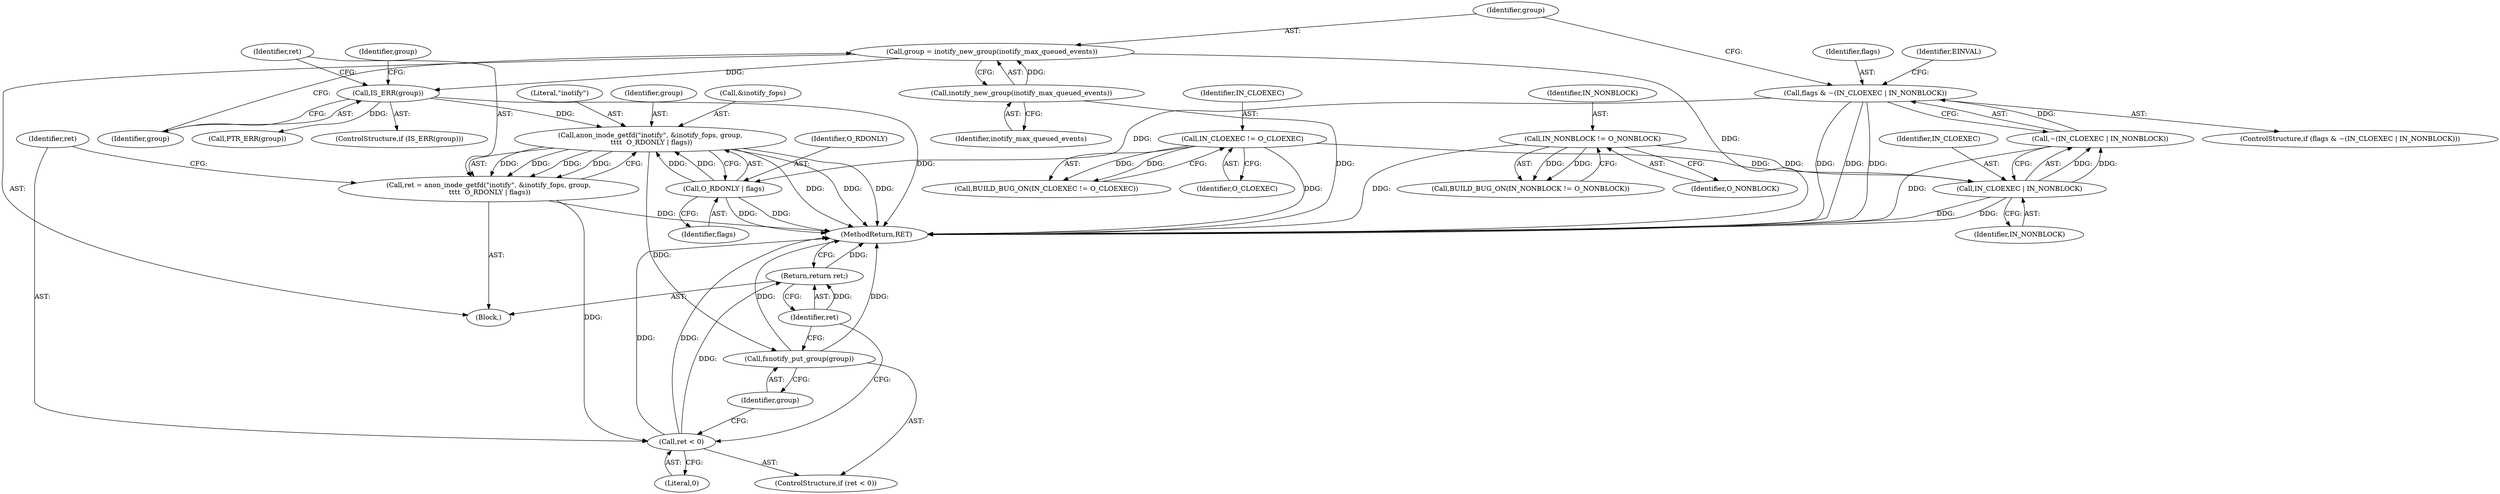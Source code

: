 digraph "0_linux_d0de4dc584ec6aa3b26fffea320a8457827768fc_0@pointer" {
"1000139" [label="(Call,anon_inode_getfd(\"inotify\", &inotify_fops, group,\n \t\t\t\t  O_RDONLY | flags))"];
"1000132" [label="(Call,IS_ERR(group))"];
"1000127" [label="(Call,group = inotify_new_group(inotify_max_queued_events))"];
"1000129" [label="(Call,inotify_new_group(inotify_max_queued_events))"];
"1000144" [label="(Call,O_RDONLY | flags)"];
"1000118" [label="(Call,flags & ~(IN_CLOEXEC | IN_NONBLOCK))"];
"1000120" [label="(Call,~(IN_CLOEXEC | IN_NONBLOCK))"];
"1000121" [label="(Call,IN_CLOEXEC | IN_NONBLOCK)"];
"1000110" [label="(Call,IN_CLOEXEC != O_CLOEXEC)"];
"1000114" [label="(Call,IN_NONBLOCK != O_NONBLOCK)"];
"1000137" [label="(Call,ret = anon_inode_getfd(\"inotify\", &inotify_fops, group,\n \t\t\t\t  O_RDONLY | flags))"];
"1000148" [label="(Call,ret < 0)"];
"1000153" [label="(Return,return ret;)"];
"1000151" [label="(Call,fsnotify_put_group(group))"];
"1000133" [label="(Identifier,group)"];
"1000143" [label="(Identifier,group)"];
"1000116" [label="(Identifier,O_NONBLOCK)"];
"1000114" [label="(Call,IN_NONBLOCK != O_NONBLOCK)"];
"1000137" [label="(Call,ret = anon_inode_getfd(\"inotify\", &inotify_fops, group,\n \t\t\t\t  O_RDONLY | flags))"];
"1000128" [label="(Identifier,group)"];
"1000150" [label="(Literal,0)"];
"1000141" [label="(Call,&inotify_fops)"];
"1000118" [label="(Call,flags & ~(IN_CLOEXEC | IN_NONBLOCK))"];
"1000123" [label="(Identifier,IN_NONBLOCK)"];
"1000155" [label="(MethodReturn,RET)"];
"1000152" [label="(Identifier,group)"];
"1000115" [label="(Identifier,IN_NONBLOCK)"];
"1000119" [label="(Identifier,flags)"];
"1000140" [label="(Literal,\"inotify\")"];
"1000120" [label="(Call,~(IN_CLOEXEC | IN_NONBLOCK))"];
"1000110" [label="(Call,IN_CLOEXEC != O_CLOEXEC)"];
"1000145" [label="(Identifier,O_RDONLY)"];
"1000129" [label="(Call,inotify_new_group(inotify_max_queued_events))"];
"1000138" [label="(Identifier,ret)"];
"1000127" [label="(Call,group = inotify_new_group(inotify_max_queued_events))"];
"1000126" [label="(Identifier,EINVAL)"];
"1000144" [label="(Call,O_RDONLY | flags)"];
"1000130" [label="(Identifier,inotify_max_queued_events)"];
"1000117" [label="(ControlStructure,if (flags & ~(IN_CLOEXEC | IN_NONBLOCK)))"];
"1000135" [label="(Call,PTR_ERR(group))"];
"1000146" [label="(Identifier,flags)"];
"1000106" [label="(Block,)"];
"1000121" [label="(Call,IN_CLOEXEC | IN_NONBLOCK)"];
"1000112" [label="(Identifier,O_CLOEXEC)"];
"1000111" [label="(Identifier,IN_CLOEXEC)"];
"1000139" [label="(Call,anon_inode_getfd(\"inotify\", &inotify_fops, group,\n \t\t\t\t  O_RDONLY | flags))"];
"1000148" [label="(Call,ret < 0)"];
"1000149" [label="(Identifier,ret)"];
"1000113" [label="(Call,BUILD_BUG_ON(IN_NONBLOCK != O_NONBLOCK))"];
"1000153" [label="(Return,return ret;)"];
"1000109" [label="(Call,BUILD_BUG_ON(IN_CLOEXEC != O_CLOEXEC))"];
"1000132" [label="(Call,IS_ERR(group))"];
"1000154" [label="(Identifier,ret)"];
"1000122" [label="(Identifier,IN_CLOEXEC)"];
"1000147" [label="(ControlStructure,if (ret < 0))"];
"1000131" [label="(ControlStructure,if (IS_ERR(group)))"];
"1000151" [label="(Call,fsnotify_put_group(group))"];
"1000136" [label="(Identifier,group)"];
"1000139" -> "1000137"  [label="AST: "];
"1000139" -> "1000144"  [label="CFG: "];
"1000140" -> "1000139"  [label="AST: "];
"1000141" -> "1000139"  [label="AST: "];
"1000143" -> "1000139"  [label="AST: "];
"1000144" -> "1000139"  [label="AST: "];
"1000137" -> "1000139"  [label="CFG: "];
"1000139" -> "1000155"  [label="DDG: "];
"1000139" -> "1000155"  [label="DDG: "];
"1000139" -> "1000155"  [label="DDG: "];
"1000139" -> "1000137"  [label="DDG: "];
"1000139" -> "1000137"  [label="DDG: "];
"1000139" -> "1000137"  [label="DDG: "];
"1000139" -> "1000137"  [label="DDG: "];
"1000132" -> "1000139"  [label="DDG: "];
"1000144" -> "1000139"  [label="DDG: "];
"1000144" -> "1000139"  [label="DDG: "];
"1000139" -> "1000151"  [label="DDG: "];
"1000132" -> "1000131"  [label="AST: "];
"1000132" -> "1000133"  [label="CFG: "];
"1000133" -> "1000132"  [label="AST: "];
"1000136" -> "1000132"  [label="CFG: "];
"1000138" -> "1000132"  [label="CFG: "];
"1000132" -> "1000155"  [label="DDG: "];
"1000127" -> "1000132"  [label="DDG: "];
"1000132" -> "1000135"  [label="DDG: "];
"1000127" -> "1000106"  [label="AST: "];
"1000127" -> "1000129"  [label="CFG: "];
"1000128" -> "1000127"  [label="AST: "];
"1000129" -> "1000127"  [label="AST: "];
"1000133" -> "1000127"  [label="CFG: "];
"1000127" -> "1000155"  [label="DDG: "];
"1000129" -> "1000127"  [label="DDG: "];
"1000129" -> "1000130"  [label="CFG: "];
"1000130" -> "1000129"  [label="AST: "];
"1000129" -> "1000155"  [label="DDG: "];
"1000144" -> "1000146"  [label="CFG: "];
"1000145" -> "1000144"  [label="AST: "];
"1000146" -> "1000144"  [label="AST: "];
"1000144" -> "1000155"  [label="DDG: "];
"1000144" -> "1000155"  [label="DDG: "];
"1000118" -> "1000144"  [label="DDG: "];
"1000118" -> "1000117"  [label="AST: "];
"1000118" -> "1000120"  [label="CFG: "];
"1000119" -> "1000118"  [label="AST: "];
"1000120" -> "1000118"  [label="AST: "];
"1000126" -> "1000118"  [label="CFG: "];
"1000128" -> "1000118"  [label="CFG: "];
"1000118" -> "1000155"  [label="DDG: "];
"1000118" -> "1000155"  [label="DDG: "];
"1000118" -> "1000155"  [label="DDG: "];
"1000120" -> "1000118"  [label="DDG: "];
"1000120" -> "1000121"  [label="CFG: "];
"1000121" -> "1000120"  [label="AST: "];
"1000120" -> "1000155"  [label="DDG: "];
"1000121" -> "1000120"  [label="DDG: "];
"1000121" -> "1000120"  [label="DDG: "];
"1000121" -> "1000123"  [label="CFG: "];
"1000122" -> "1000121"  [label="AST: "];
"1000123" -> "1000121"  [label="AST: "];
"1000121" -> "1000155"  [label="DDG: "];
"1000121" -> "1000155"  [label="DDG: "];
"1000110" -> "1000121"  [label="DDG: "];
"1000114" -> "1000121"  [label="DDG: "];
"1000110" -> "1000109"  [label="AST: "];
"1000110" -> "1000112"  [label="CFG: "];
"1000111" -> "1000110"  [label="AST: "];
"1000112" -> "1000110"  [label="AST: "];
"1000109" -> "1000110"  [label="CFG: "];
"1000110" -> "1000155"  [label="DDG: "];
"1000110" -> "1000109"  [label="DDG: "];
"1000110" -> "1000109"  [label="DDG: "];
"1000114" -> "1000113"  [label="AST: "];
"1000114" -> "1000116"  [label="CFG: "];
"1000115" -> "1000114"  [label="AST: "];
"1000116" -> "1000114"  [label="AST: "];
"1000113" -> "1000114"  [label="CFG: "];
"1000114" -> "1000155"  [label="DDG: "];
"1000114" -> "1000113"  [label="DDG: "];
"1000114" -> "1000113"  [label="DDG: "];
"1000137" -> "1000106"  [label="AST: "];
"1000138" -> "1000137"  [label="AST: "];
"1000149" -> "1000137"  [label="CFG: "];
"1000137" -> "1000155"  [label="DDG: "];
"1000137" -> "1000148"  [label="DDG: "];
"1000148" -> "1000147"  [label="AST: "];
"1000148" -> "1000150"  [label="CFG: "];
"1000149" -> "1000148"  [label="AST: "];
"1000150" -> "1000148"  [label="AST: "];
"1000152" -> "1000148"  [label="CFG: "];
"1000154" -> "1000148"  [label="CFG: "];
"1000148" -> "1000155"  [label="DDG: "];
"1000148" -> "1000155"  [label="DDG: "];
"1000148" -> "1000153"  [label="DDG: "];
"1000153" -> "1000106"  [label="AST: "];
"1000153" -> "1000154"  [label="CFG: "];
"1000154" -> "1000153"  [label="AST: "];
"1000155" -> "1000153"  [label="CFG: "];
"1000153" -> "1000155"  [label="DDG: "];
"1000154" -> "1000153"  [label="DDG: "];
"1000151" -> "1000147"  [label="AST: "];
"1000151" -> "1000152"  [label="CFG: "];
"1000152" -> "1000151"  [label="AST: "];
"1000154" -> "1000151"  [label="CFG: "];
"1000151" -> "1000155"  [label="DDG: "];
"1000151" -> "1000155"  [label="DDG: "];
}
